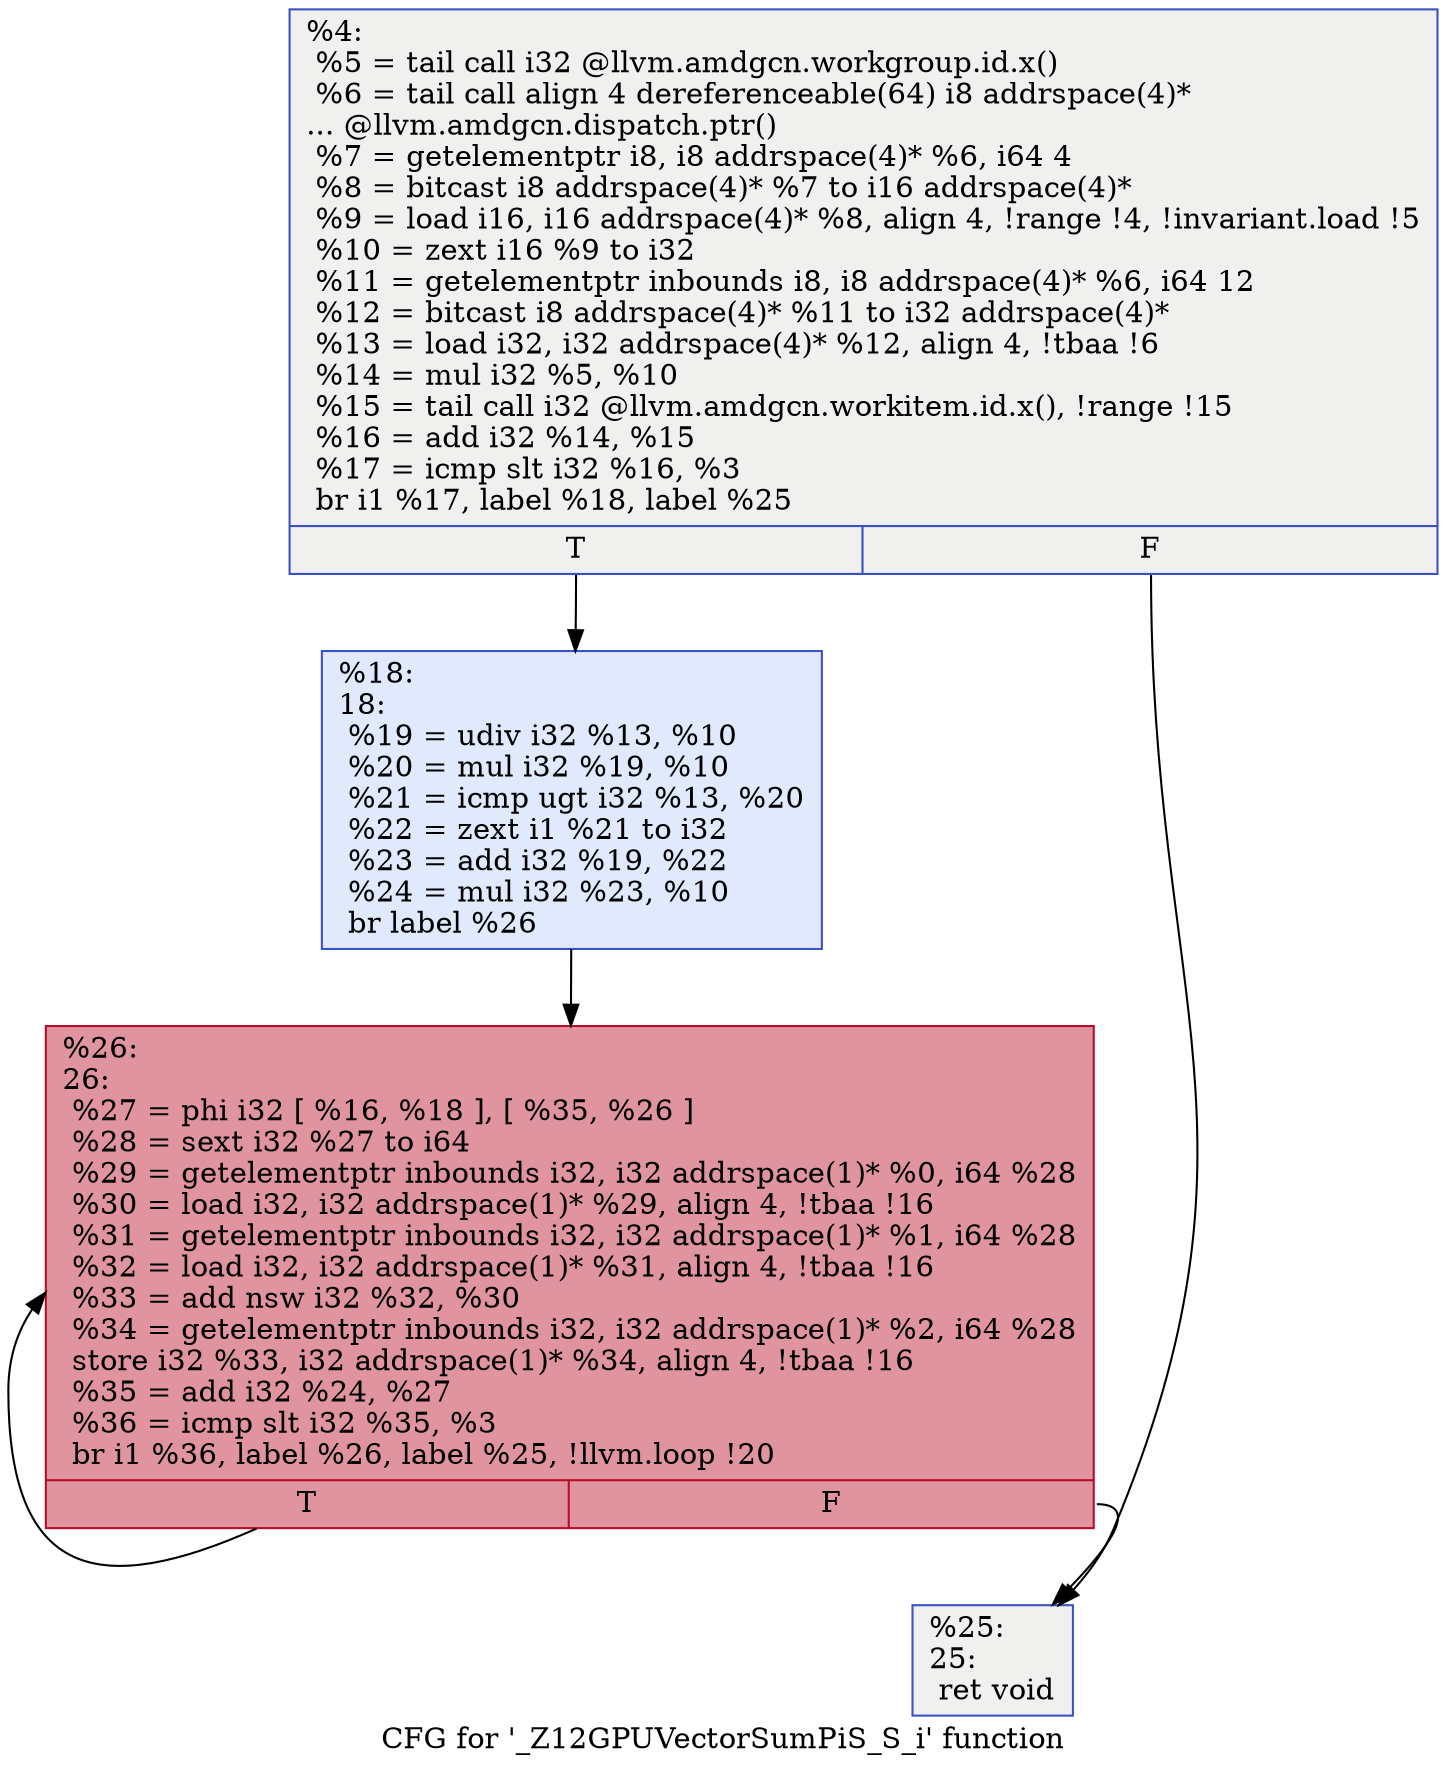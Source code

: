 digraph "CFG for '_Z12GPUVectorSumPiS_S_i' function" {
	label="CFG for '_Z12GPUVectorSumPiS_S_i' function";

	Node0x5e174f0 [shape=record,color="#3d50c3ff", style=filled, fillcolor="#dedcdb70",label="{%4:\l  %5 = tail call i32 @llvm.amdgcn.workgroup.id.x()\l  %6 = tail call align 4 dereferenceable(64) i8 addrspace(4)*\l... @llvm.amdgcn.dispatch.ptr()\l  %7 = getelementptr i8, i8 addrspace(4)* %6, i64 4\l  %8 = bitcast i8 addrspace(4)* %7 to i16 addrspace(4)*\l  %9 = load i16, i16 addrspace(4)* %8, align 4, !range !4, !invariant.load !5\l  %10 = zext i16 %9 to i32\l  %11 = getelementptr inbounds i8, i8 addrspace(4)* %6, i64 12\l  %12 = bitcast i8 addrspace(4)* %11 to i32 addrspace(4)*\l  %13 = load i32, i32 addrspace(4)* %12, align 4, !tbaa !6\l  %14 = mul i32 %5, %10\l  %15 = tail call i32 @llvm.amdgcn.workitem.id.x(), !range !15\l  %16 = add i32 %14, %15\l  %17 = icmp slt i32 %16, %3\l  br i1 %17, label %18, label %25\l|{<s0>T|<s1>F}}"];
	Node0x5e174f0:s0 -> Node0x5e19770;
	Node0x5e174f0:s1 -> Node0x5e19800;
	Node0x5e19770 [shape=record,color="#3d50c3ff", style=filled, fillcolor="#b9d0f970",label="{%18:\l18:                                               \l  %19 = udiv i32 %13, %10\l  %20 = mul i32 %19, %10\l  %21 = icmp ugt i32 %13, %20\l  %22 = zext i1 %21 to i32\l  %23 = add i32 %19, %22\l  %24 = mul i32 %23, %10\l  br label %26\l}"];
	Node0x5e19770 -> Node0x5e19c80;
	Node0x5e19800 [shape=record,color="#3d50c3ff", style=filled, fillcolor="#dedcdb70",label="{%25:\l25:                                               \l  ret void\l}"];
	Node0x5e19c80 [shape=record,color="#b70d28ff", style=filled, fillcolor="#b70d2870",label="{%26:\l26:                                               \l  %27 = phi i32 [ %16, %18 ], [ %35, %26 ]\l  %28 = sext i32 %27 to i64\l  %29 = getelementptr inbounds i32, i32 addrspace(1)* %0, i64 %28\l  %30 = load i32, i32 addrspace(1)* %29, align 4, !tbaa !16\l  %31 = getelementptr inbounds i32, i32 addrspace(1)* %1, i64 %28\l  %32 = load i32, i32 addrspace(1)* %31, align 4, !tbaa !16\l  %33 = add nsw i32 %32, %30\l  %34 = getelementptr inbounds i32, i32 addrspace(1)* %2, i64 %28\l  store i32 %33, i32 addrspace(1)* %34, align 4, !tbaa !16\l  %35 = add i32 %24, %27\l  %36 = icmp slt i32 %35, %3\l  br i1 %36, label %26, label %25, !llvm.loop !20\l|{<s0>T|<s1>F}}"];
	Node0x5e19c80:s0 -> Node0x5e19c80;
	Node0x5e19c80:s1 -> Node0x5e19800;
}

